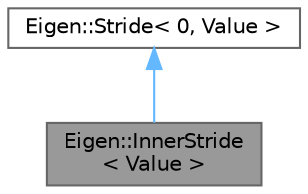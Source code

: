digraph "Eigen::InnerStride&lt; Value &gt;"
{
 // LATEX_PDF_SIZE
  bgcolor="transparent";
  edge [fontname=Helvetica,fontsize=10,labelfontname=Helvetica,labelfontsize=10];
  node [fontname=Helvetica,fontsize=10,shape=box,height=0.2,width=0.4];
  Node1 [id="Node000001",label="Eigen::InnerStride\l\< Value \>",height=0.2,width=0.4,color="gray40", fillcolor="grey60", style="filled", fontcolor="black",tooltip="Convenience specialization of Stride to specify only an inner stride See class Map for some examples."];
  Node2 -> Node1 [id="edge2_Node000001_Node000002",dir="back",color="steelblue1",style="solid",tooltip=" "];
  Node2 [id="Node000002",label="Eigen::Stride\< 0, Value \>",height=0.2,width=0.4,color="gray40", fillcolor="white", style="filled",URL="$classEigen_1_1Stride.html",tooltip=" "];
}
